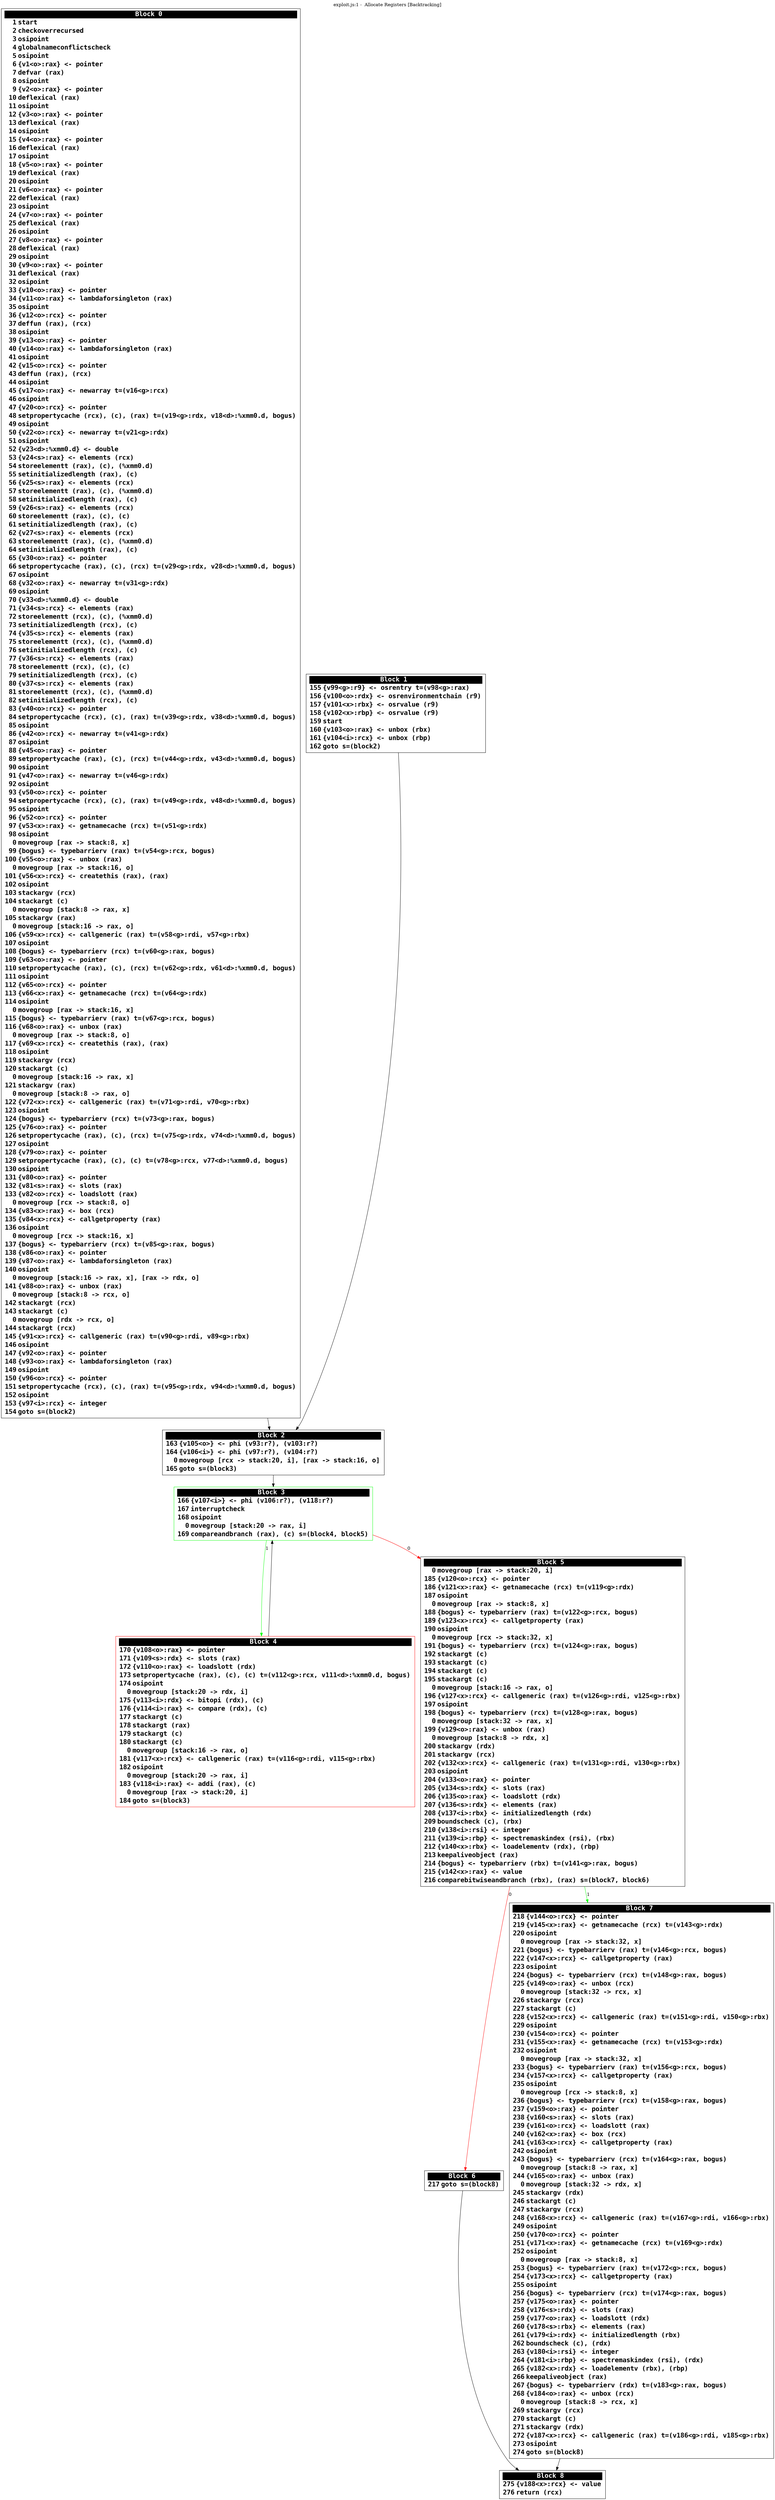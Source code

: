 digraph {
labelloc = t;
labelfontsize = 30;
label = "exploit.js:1 -  Allocate Registers [Backtracking]";
  rankdir=TB
  splines=true

  "Block0" [ shape=box fontsize=20 fontname="Consolas Bold" label=<<table border="0" cellborder="0" cellpadding="1"><tr><td align="center" bgcolor="black" colspan="3"><font color="white">Block 0 </font></td></tr><tr><td align="right" port="i1">1</td><td align="left">start</td></tr><tr><td align="right" port="i2">2</td><td align="left">checkoverrecursed</td></tr><tr><td align="right" port="i3">3</td><td align="left">osipoint</td></tr><tr><td align="right" port="i4">4</td><td align="left">globalnameconflictscheck</td></tr><tr><td align="right" port="i5">5</td><td align="left">osipoint</td></tr><tr><td align="right" port="i6">6</td><td align="left">{v1&lt;o&gt;:rax} &lt;- pointer</td></tr><tr><td align="right" port="i7">7</td><td align="left">defvar (rax)</td></tr><tr><td align="right" port="i8">8</td><td align="left">osipoint</td></tr><tr><td align="right" port="i9">9</td><td align="left">{v2&lt;o&gt;:rax} &lt;- pointer</td></tr><tr><td align="right" port="i10">10</td><td align="left">deflexical (rax)</td></tr><tr><td align="right" port="i11">11</td><td align="left">osipoint</td></tr><tr><td align="right" port="i12">12</td><td align="left">{v3&lt;o&gt;:rax} &lt;- pointer</td></tr><tr><td align="right" port="i13">13</td><td align="left">deflexical (rax)</td></tr><tr><td align="right" port="i14">14</td><td align="left">osipoint</td></tr><tr><td align="right" port="i15">15</td><td align="left">{v4&lt;o&gt;:rax} &lt;- pointer</td></tr><tr><td align="right" port="i16">16</td><td align="left">deflexical (rax)</td></tr><tr><td align="right" port="i17">17</td><td align="left">osipoint</td></tr><tr><td align="right" port="i18">18</td><td align="left">{v5&lt;o&gt;:rax} &lt;- pointer</td></tr><tr><td align="right" port="i19">19</td><td align="left">deflexical (rax)</td></tr><tr><td align="right" port="i20">20</td><td align="left">osipoint</td></tr><tr><td align="right" port="i21">21</td><td align="left">{v6&lt;o&gt;:rax} &lt;- pointer</td></tr><tr><td align="right" port="i22">22</td><td align="left">deflexical (rax)</td></tr><tr><td align="right" port="i23">23</td><td align="left">osipoint</td></tr><tr><td align="right" port="i24">24</td><td align="left">{v7&lt;o&gt;:rax} &lt;- pointer</td></tr><tr><td align="right" port="i25">25</td><td align="left">deflexical (rax)</td></tr><tr><td align="right" port="i26">26</td><td align="left">osipoint</td></tr><tr><td align="right" port="i27">27</td><td align="left">{v8&lt;o&gt;:rax} &lt;- pointer</td></tr><tr><td align="right" port="i28">28</td><td align="left">deflexical (rax)</td></tr><tr><td align="right" port="i29">29</td><td align="left">osipoint</td></tr><tr><td align="right" port="i30">30</td><td align="left">{v9&lt;o&gt;:rax} &lt;- pointer</td></tr><tr><td align="right" port="i31">31</td><td align="left">deflexical (rax)</td></tr><tr><td align="right" port="i32">32</td><td align="left">osipoint</td></tr><tr><td align="right" port="i33">33</td><td align="left">{v10&lt;o&gt;:rax} &lt;- pointer</td></tr><tr><td align="right" port="i34">34</td><td align="left">{v11&lt;o&gt;:rax} &lt;- lambdaforsingleton (rax)</td></tr><tr><td align="right" port="i35">35</td><td align="left">osipoint</td></tr><tr><td align="right" port="i36">36</td><td align="left">{v12&lt;o&gt;:rcx} &lt;- pointer</td></tr><tr><td align="right" port="i37">37</td><td align="left">deffun (rax), (rcx)</td></tr><tr><td align="right" port="i38">38</td><td align="left">osipoint</td></tr><tr><td align="right" port="i39">39</td><td align="left">{v13&lt;o&gt;:rax} &lt;- pointer</td></tr><tr><td align="right" port="i40">40</td><td align="left">{v14&lt;o&gt;:rax} &lt;- lambdaforsingleton (rax)</td></tr><tr><td align="right" port="i41">41</td><td align="left">osipoint</td></tr><tr><td align="right" port="i42">42</td><td align="left">{v15&lt;o&gt;:rcx} &lt;- pointer</td></tr><tr><td align="right" port="i43">43</td><td align="left">deffun (rax), (rcx)</td></tr><tr><td align="right" port="i44">44</td><td align="left">osipoint</td></tr><tr><td align="right" port="i45">45</td><td align="left">{v17&lt;o&gt;:rax} &lt;- newarray t=(v16&lt;g&gt;:rcx)</td></tr><tr><td align="right" port="i46">46</td><td align="left">osipoint</td></tr><tr><td align="right" port="i47">47</td><td align="left">{v20&lt;o&gt;:rcx} &lt;- pointer</td></tr><tr><td align="right" port="i48">48</td><td align="left">setpropertycache (rcx), (c), (rax) t=(v19&lt;g&gt;:rdx, v18&lt;d&gt;:%xmm0.d, bogus)</td></tr><tr><td align="right" port="i49">49</td><td align="left">osipoint</td></tr><tr><td align="right" port="i50">50</td><td align="left">{v22&lt;o&gt;:rcx} &lt;- newarray t=(v21&lt;g&gt;:rdx)</td></tr><tr><td align="right" port="i51">51</td><td align="left">osipoint</td></tr><tr><td align="right" port="i52">52</td><td align="left">{v23&lt;d&gt;:%xmm0.d} &lt;- double</td></tr><tr><td align="right" port="i53">53</td><td align="left">{v24&lt;s&gt;:rax} &lt;- elements (rcx)</td></tr><tr><td align="right" port="i54">54</td><td align="left">storeelementt (rax), (c), (%xmm0.d)</td></tr><tr><td align="right" port="i55">55</td><td align="left">setinitializedlength (rax), (c)</td></tr><tr><td align="right" port="i56">56</td><td align="left">{v25&lt;s&gt;:rax} &lt;- elements (rcx)</td></tr><tr><td align="right" port="i57">57</td><td align="left">storeelementt (rax), (c), (%xmm0.d)</td></tr><tr><td align="right" port="i58">58</td><td align="left">setinitializedlength (rax), (c)</td></tr><tr><td align="right" port="i59">59</td><td align="left">{v26&lt;s&gt;:rax} &lt;- elements (rcx)</td></tr><tr><td align="right" port="i60">60</td><td align="left">storeelementt (rax), (c), (c)</td></tr><tr><td align="right" port="i61">61</td><td align="left">setinitializedlength (rax), (c)</td></tr><tr><td align="right" port="i62">62</td><td align="left">{v27&lt;s&gt;:rax} &lt;- elements (rcx)</td></tr><tr><td align="right" port="i63">63</td><td align="left">storeelementt (rax), (c), (%xmm0.d)</td></tr><tr><td align="right" port="i64">64</td><td align="left">setinitializedlength (rax), (c)</td></tr><tr><td align="right" port="i65">65</td><td align="left">{v30&lt;o&gt;:rax} &lt;- pointer</td></tr><tr><td align="right" port="i66">66</td><td align="left">setpropertycache (rax), (c), (rcx) t=(v29&lt;g&gt;:rdx, v28&lt;d&gt;:%xmm0.d, bogus)</td></tr><tr><td align="right" port="i67">67</td><td align="left">osipoint</td></tr><tr><td align="right" port="i68">68</td><td align="left">{v32&lt;o&gt;:rax} &lt;- newarray t=(v31&lt;g&gt;:rdx)</td></tr><tr><td align="right" port="i69">69</td><td align="left">osipoint</td></tr><tr><td align="right" port="i70">70</td><td align="left">{v33&lt;d&gt;:%xmm0.d} &lt;- double</td></tr><tr><td align="right" port="i71">71</td><td align="left">{v34&lt;s&gt;:rcx} &lt;- elements (rax)</td></tr><tr><td align="right" port="i72">72</td><td align="left">storeelementt (rcx), (c), (%xmm0.d)</td></tr><tr><td align="right" port="i73">73</td><td align="left">setinitializedlength (rcx), (c)</td></tr><tr><td align="right" port="i74">74</td><td align="left">{v35&lt;s&gt;:rcx} &lt;- elements (rax)</td></tr><tr><td align="right" port="i75">75</td><td align="left">storeelementt (rcx), (c), (%xmm0.d)</td></tr><tr><td align="right" port="i76">76</td><td align="left">setinitializedlength (rcx), (c)</td></tr><tr><td align="right" port="i77">77</td><td align="left">{v36&lt;s&gt;:rcx} &lt;- elements (rax)</td></tr><tr><td align="right" port="i78">78</td><td align="left">storeelementt (rcx), (c), (c)</td></tr><tr><td align="right" port="i79">79</td><td align="left">setinitializedlength (rcx), (c)</td></tr><tr><td align="right" port="i80">80</td><td align="left">{v37&lt;s&gt;:rcx} &lt;- elements (rax)</td></tr><tr><td align="right" port="i81">81</td><td align="left">storeelementt (rcx), (c), (%xmm0.d)</td></tr><tr><td align="right" port="i82">82</td><td align="left">setinitializedlength (rcx), (c)</td></tr><tr><td align="right" port="i83">83</td><td align="left">{v40&lt;o&gt;:rcx} &lt;- pointer</td></tr><tr><td align="right" port="i84">84</td><td align="left">setpropertycache (rcx), (c), (rax) t=(v39&lt;g&gt;:rdx, v38&lt;d&gt;:%xmm0.d, bogus)</td></tr><tr><td align="right" port="i85">85</td><td align="left">osipoint</td></tr><tr><td align="right" port="i86">86</td><td align="left">{v42&lt;o&gt;:rcx} &lt;- newarray t=(v41&lt;g&gt;:rdx)</td></tr><tr><td align="right" port="i87">87</td><td align="left">osipoint</td></tr><tr><td align="right" port="i88">88</td><td align="left">{v45&lt;o&gt;:rax} &lt;- pointer</td></tr><tr><td align="right" port="i89">89</td><td align="left">setpropertycache (rax), (c), (rcx) t=(v44&lt;g&gt;:rdx, v43&lt;d&gt;:%xmm0.d, bogus)</td></tr><tr><td align="right" port="i90">90</td><td align="left">osipoint</td></tr><tr><td align="right" port="i91">91</td><td align="left">{v47&lt;o&gt;:rax} &lt;- newarray t=(v46&lt;g&gt;:rdx)</td></tr><tr><td align="right" port="i92">92</td><td align="left">osipoint</td></tr><tr><td align="right" port="i93">93</td><td align="left">{v50&lt;o&gt;:rcx} &lt;- pointer</td></tr><tr><td align="right" port="i94">94</td><td align="left">setpropertycache (rcx), (c), (rax) t=(v49&lt;g&gt;:rdx, v48&lt;d&gt;:%xmm0.d, bogus)</td></tr><tr><td align="right" port="i95">95</td><td align="left">osipoint</td></tr><tr><td align="right" port="i96">96</td><td align="left">{v52&lt;o&gt;:rcx} &lt;- pointer</td></tr><tr><td align="right" port="i97">97</td><td align="left">{v53&lt;x&gt;:rax} &lt;- getnamecache (rcx) t=(v51&lt;g&gt;:rdx)</td></tr><tr><td align="right" port="i98">98</td><td align="left">osipoint</td></tr><tr><td align="right" port="i0">0</td><td align="left">movegroup [rax -&gt; stack:8, x]</td></tr><tr><td align="right" port="i99">99</td><td align="left">{bogus} &lt;- typebarrierv (rax) t=(v54&lt;g&gt;:rcx, bogus)</td></tr><tr><td align="right" port="i100">100</td><td align="left">{v55&lt;o&gt;:rax} &lt;- unbox (rax)</td></tr><tr><td align="right" port="i0">0</td><td align="left">movegroup [rax -&gt; stack:16, o]</td></tr><tr><td align="right" port="i101">101</td><td align="left">{v56&lt;x&gt;:rcx} &lt;- createthis (rax), (rax)</td></tr><tr><td align="right" port="i102">102</td><td align="left">osipoint</td></tr><tr><td align="right" port="i103">103</td><td align="left">stackargv (rcx)</td></tr><tr><td align="right" port="i104">104</td><td align="left">stackargt (c)</td></tr><tr><td align="right" port="i0">0</td><td align="left">movegroup [stack:8 -&gt; rax, x]</td></tr><tr><td align="right" port="i105">105</td><td align="left">stackargv (rax)</td></tr><tr><td align="right" port="i0">0</td><td align="left">movegroup [stack:16 -&gt; rax, o]</td></tr><tr><td align="right" port="i106">106</td><td align="left">{v59&lt;x&gt;:rcx} &lt;- callgeneric (rax) t=(v58&lt;g&gt;:rdi, v57&lt;g&gt;:rbx)</td></tr><tr><td align="right" port="i107">107</td><td align="left">osipoint</td></tr><tr><td align="right" port="i108">108</td><td align="left">{bogus} &lt;- typebarrierv (rcx) t=(v60&lt;g&gt;:rax, bogus)</td></tr><tr><td align="right" port="i109">109</td><td align="left">{v63&lt;o&gt;:rax} &lt;- pointer</td></tr><tr><td align="right" port="i110">110</td><td align="left">setpropertycache (rax), (c), (rcx) t=(v62&lt;g&gt;:rdx, v61&lt;d&gt;:%xmm0.d, bogus)</td></tr><tr><td align="right" port="i111">111</td><td align="left">osipoint</td></tr><tr><td align="right" port="i112">112</td><td align="left">{v65&lt;o&gt;:rcx} &lt;- pointer</td></tr><tr><td align="right" port="i113">113</td><td align="left">{v66&lt;x&gt;:rax} &lt;- getnamecache (rcx) t=(v64&lt;g&gt;:rdx)</td></tr><tr><td align="right" port="i114">114</td><td align="left">osipoint</td></tr><tr><td align="right" port="i0">0</td><td align="left">movegroup [rax -&gt; stack:16, x]</td></tr><tr><td align="right" port="i115">115</td><td align="left">{bogus} &lt;- typebarrierv (rax) t=(v67&lt;g&gt;:rcx, bogus)</td></tr><tr><td align="right" port="i116">116</td><td align="left">{v68&lt;o&gt;:rax} &lt;- unbox (rax)</td></tr><tr><td align="right" port="i0">0</td><td align="left">movegroup [rax -&gt; stack:8, o]</td></tr><tr><td align="right" port="i117">117</td><td align="left">{v69&lt;x&gt;:rcx} &lt;- createthis (rax), (rax)</td></tr><tr><td align="right" port="i118">118</td><td align="left">osipoint</td></tr><tr><td align="right" port="i119">119</td><td align="left">stackargv (rcx)</td></tr><tr><td align="right" port="i120">120</td><td align="left">stackargt (c)</td></tr><tr><td align="right" port="i0">0</td><td align="left">movegroup [stack:16 -&gt; rax, x]</td></tr><tr><td align="right" port="i121">121</td><td align="left">stackargv (rax)</td></tr><tr><td align="right" port="i0">0</td><td align="left">movegroup [stack:8 -&gt; rax, o]</td></tr><tr><td align="right" port="i122">122</td><td align="left">{v72&lt;x&gt;:rcx} &lt;- callgeneric (rax) t=(v71&lt;g&gt;:rdi, v70&lt;g&gt;:rbx)</td></tr><tr><td align="right" port="i123">123</td><td align="left">osipoint</td></tr><tr><td align="right" port="i124">124</td><td align="left">{bogus} &lt;- typebarrierv (rcx) t=(v73&lt;g&gt;:rax, bogus)</td></tr><tr><td align="right" port="i125">125</td><td align="left">{v76&lt;o&gt;:rax} &lt;- pointer</td></tr><tr><td align="right" port="i126">126</td><td align="left">setpropertycache (rax), (c), (rcx) t=(v75&lt;g&gt;:rdx, v74&lt;d&gt;:%xmm0.d, bogus)</td></tr><tr><td align="right" port="i127">127</td><td align="left">osipoint</td></tr><tr><td align="right" port="i128">128</td><td align="left">{v79&lt;o&gt;:rax} &lt;- pointer</td></tr><tr><td align="right" port="i129">129</td><td align="left">setpropertycache (rax), (c), (c) t=(v78&lt;g&gt;:rcx, v77&lt;d&gt;:%xmm0.d, bogus)</td></tr><tr><td align="right" port="i130">130</td><td align="left">osipoint</td></tr><tr><td align="right" port="i131">131</td><td align="left">{v80&lt;o&gt;:rax} &lt;- pointer</td></tr><tr><td align="right" port="i132">132</td><td align="left">{v81&lt;s&gt;:rax} &lt;- slots (rax)</td></tr><tr><td align="right" port="i133">133</td><td align="left">{v82&lt;o&gt;:rcx} &lt;- loadslott (rax)</td></tr><tr><td align="right" port="i0">0</td><td align="left">movegroup [rcx -&gt; stack:8, o]</td></tr><tr><td align="right" port="i134">134</td><td align="left">{v83&lt;x&gt;:rax} &lt;- box (rcx)</td></tr><tr><td align="right" port="i135">135</td><td align="left">{v84&lt;x&gt;:rcx} &lt;- callgetproperty (rax)</td></tr><tr><td align="right" port="i136">136</td><td align="left">osipoint</td></tr><tr><td align="right" port="i0">0</td><td align="left">movegroup [rcx -&gt; stack:16, x]</td></tr><tr><td align="right" port="i137">137</td><td align="left">{bogus} &lt;- typebarrierv (rcx) t=(v85&lt;g&gt;:rax, bogus)</td></tr><tr><td align="right" port="i138">138</td><td align="left">{v86&lt;o&gt;:rax} &lt;- pointer</td></tr><tr><td align="right" port="i139">139</td><td align="left">{v87&lt;o&gt;:rax} &lt;- lambdaforsingleton (rax)</td></tr><tr><td align="right" port="i140">140</td><td align="left">osipoint</td></tr><tr><td align="right" port="i0">0</td><td align="left">movegroup [stack:16 -&gt; rax, x], [rax -&gt; rdx, o]</td></tr><tr><td align="right" port="i141">141</td><td align="left">{v88&lt;o&gt;:rax} &lt;- unbox (rax)</td></tr><tr><td align="right" port="i0">0</td><td align="left">movegroup [stack:8 -&gt; rcx, o]</td></tr><tr><td align="right" port="i142">142</td><td align="left">stackargt (rcx)</td></tr><tr><td align="right" port="i143">143</td><td align="left">stackargt (c)</td></tr><tr><td align="right" port="i0">0</td><td align="left">movegroup [rdx -&gt; rcx, o]</td></tr><tr><td align="right" port="i144">144</td><td align="left">stackargt (rcx)</td></tr><tr><td align="right" port="i145">145</td><td align="left">{v91&lt;x&gt;:rcx} &lt;- callgeneric (rax) t=(v90&lt;g&gt;:rdi, v89&lt;g&gt;:rbx)</td></tr><tr><td align="right" port="i146">146</td><td align="left">osipoint</td></tr><tr><td align="right" port="i147">147</td><td align="left">{v92&lt;o&gt;:rax} &lt;- pointer</td></tr><tr><td align="right" port="i148">148</td><td align="left">{v93&lt;o&gt;:rax} &lt;- lambdaforsingleton (rax)</td></tr><tr><td align="right" port="i149">149</td><td align="left">osipoint</td></tr><tr><td align="right" port="i150">150</td><td align="left">{v96&lt;o&gt;:rcx} &lt;- pointer</td></tr><tr><td align="right" port="i151">151</td><td align="left">setpropertycache (rcx), (c), (rax) t=(v95&lt;g&gt;:rdx, v94&lt;d&gt;:%xmm0.d, bogus)</td></tr><tr><td align="right" port="i152">152</td><td align="left">osipoint</td></tr><tr><td align="right" port="i153">153</td><td align="left">{v97&lt;i&gt;:rcx} &lt;- integer</td></tr><tr><td align="right" port="i154">154</td><td align="left">goto s=(block2)</td></tr></table>> ] ;
  "Block1" [ shape=box fontsize=20 fontname="Consolas Bold" label=<<table border="0" cellborder="0" cellpadding="1"><tr><td align="center" bgcolor="black" colspan="3"><font color="white">Block 1 </font></td></tr><tr><td align="right" port="i155">155</td><td align="left">{v99&lt;g&gt;:r9} &lt;- osrentry t=(v98&lt;g&gt;:rax)</td></tr><tr><td align="right" port="i156">156</td><td align="left">{v100&lt;o&gt;:rdx} &lt;- osrenvironmentchain (r9)</td></tr><tr><td align="right" port="i157">157</td><td align="left">{v101&lt;x&gt;:rbx} &lt;- osrvalue (r9)</td></tr><tr><td align="right" port="i158">158</td><td align="left">{v102&lt;x&gt;:rbp} &lt;- osrvalue (r9)</td></tr><tr><td align="right" port="i159">159</td><td align="left">start</td></tr><tr><td align="right" port="i160">160</td><td align="left">{v103&lt;o&gt;:rax} &lt;- unbox (rbx)</td></tr><tr><td align="right" port="i161">161</td><td align="left">{v104&lt;i&gt;:rcx} &lt;- unbox (rbp)</td></tr><tr><td align="right" port="i162">162</td><td align="left">goto s=(block2)</td></tr></table>> ] ;
  "Block2" [ shape=box fontsize=20 fontname="Consolas Bold" label=<<table border="0" cellborder="0" cellpadding="1"><tr><td align="center" bgcolor="black" colspan="3"><font color="white">Block 2 </font></td></tr><tr><td align="right" port="i163">163</td><td align="left">{v105&lt;o&gt;} &lt;- phi (v93:r?), (v103:r?)</td></tr><tr><td align="right" port="i164">164</td><td align="left">{v106&lt;i&gt;} &lt;- phi (v97:r?), (v104:r?)</td></tr><tr><td align="right" port="i0">0</td><td align="left">movegroup [rcx -&gt; stack:20, i], [rax -&gt; stack:16, o]</td></tr><tr><td align="right" port="i165">165</td><td align="left">goto s=(block3)</td></tr></table>> ] ;
  "Block3" [ color=green shape=box fontsize=20 fontname="Consolas Bold" label=<<table border="0" cellborder="0" cellpadding="1"><tr><td align="center" bgcolor="black" colspan="3"><font color="white">Block 3 </font></td></tr><tr><td align="right" port="i166">166</td><td align="left">{v107&lt;i&gt;} &lt;- phi (v106:r?), (v118:r?)</td></tr><tr><td align="right" port="i167">167</td><td align="left">interruptcheck</td></tr><tr><td align="right" port="i168">168</td><td align="left">osipoint</td></tr><tr><td align="right" port="i0">0</td><td align="left">movegroup [stack:20 -&gt; rax, i]</td></tr><tr><td align="right" port="i169">169</td><td align="left">compareandbranch (rax), (c) s=(block4, block5)</td></tr></table>> ] ;
  "Block4" [ color=red shape=box fontsize=20 fontname="Consolas Bold" label=<<table border="0" cellborder="0" cellpadding="1"><tr><td align="center" bgcolor="black" colspan="3"><font color="white">Block 4 </font></td></tr><tr><td align="right" port="i170">170</td><td align="left">{v108&lt;o&gt;:rax} &lt;- pointer</td></tr><tr><td align="right" port="i171">171</td><td align="left">{v109&lt;s&gt;:rdx} &lt;- slots (rax)</td></tr><tr><td align="right" port="i172">172</td><td align="left">{v110&lt;o&gt;:rax} &lt;- loadslott (rdx)</td></tr><tr><td align="right" port="i173">173</td><td align="left">setpropertycache (rax), (c), (c) t=(v112&lt;g&gt;:rcx, v111&lt;d&gt;:%xmm0.d, bogus)</td></tr><tr><td align="right" port="i174">174</td><td align="left">osipoint</td></tr><tr><td align="right" port="i0">0</td><td align="left">movegroup [stack:20 -&gt; rdx, i]</td></tr><tr><td align="right" port="i175">175</td><td align="left">{v113&lt;i&gt;:rdx} &lt;- bitopi (rdx), (c)</td></tr><tr><td align="right" port="i176">176</td><td align="left">{v114&lt;i&gt;:rax} &lt;- compare (rdx), (c)</td></tr><tr><td align="right" port="i177">177</td><td align="left">stackargt (c)</td></tr><tr><td align="right" port="i178">178</td><td align="left">stackargt (rax)</td></tr><tr><td align="right" port="i179">179</td><td align="left">stackargt (c)</td></tr><tr><td align="right" port="i180">180</td><td align="left">stackargt (c)</td></tr><tr><td align="right" port="i0">0</td><td align="left">movegroup [stack:16 -&gt; rax, o]</td></tr><tr><td align="right" port="i181">181</td><td align="left">{v117&lt;x&gt;:rcx} &lt;- callgeneric (rax) t=(v116&lt;g&gt;:rdi, v115&lt;g&gt;:rbx)</td></tr><tr><td align="right" port="i182">182</td><td align="left">osipoint</td></tr><tr><td align="right" port="i0">0</td><td align="left">movegroup [stack:20 -&gt; rax, i]</td></tr><tr><td align="right" port="i183">183</td><td align="left">{v118&lt;i&gt;:rax} &lt;- addi (rax), (c)</td></tr><tr><td align="right" port="i0">0</td><td align="left">movegroup [rax -&gt; stack:20, i]</td></tr><tr><td align="right" port="i184">184</td><td align="left">goto s=(block3)</td></tr></table>> ] ;
  "Block5" [ shape=box fontsize=20 fontname="Consolas Bold" label=<<table border="0" cellborder="0" cellpadding="1"><tr><td align="center" bgcolor="black" colspan="3"><font color="white">Block 5 </font></td></tr><tr><td align="right" port="i0">0</td><td align="left">movegroup [rax -&gt; stack:20, i]</td></tr><tr><td align="right" port="i185">185</td><td align="left">{v120&lt;o&gt;:rcx} &lt;- pointer</td></tr><tr><td align="right" port="i186">186</td><td align="left">{v121&lt;x&gt;:rax} &lt;- getnamecache (rcx) t=(v119&lt;g&gt;:rdx)</td></tr><tr><td align="right" port="i187">187</td><td align="left">osipoint</td></tr><tr><td align="right" port="i0">0</td><td align="left">movegroup [rax -&gt; stack:8, x]</td></tr><tr><td align="right" port="i188">188</td><td align="left">{bogus} &lt;- typebarrierv (rax) t=(v122&lt;g&gt;:rcx, bogus)</td></tr><tr><td align="right" port="i189">189</td><td align="left">{v123&lt;x&gt;:rcx} &lt;- callgetproperty (rax)</td></tr><tr><td align="right" port="i190">190</td><td align="left">osipoint</td></tr><tr><td align="right" port="i0">0</td><td align="left">movegroup [rcx -&gt; stack:32, x]</td></tr><tr><td align="right" port="i191">191</td><td align="left">{bogus} &lt;- typebarrierv (rcx) t=(v124&lt;g&gt;:rax, bogus)</td></tr><tr><td align="right" port="i192">192</td><td align="left">stackargt (c)</td></tr><tr><td align="right" port="i193">193</td><td align="left">stackargt (c)</td></tr><tr><td align="right" port="i194">194</td><td align="left">stackargt (c)</td></tr><tr><td align="right" port="i195">195</td><td align="left">stackargt (c)</td></tr><tr><td align="right" port="i0">0</td><td align="left">movegroup [stack:16 -&gt; rax, o]</td></tr><tr><td align="right" port="i196">196</td><td align="left">{v127&lt;x&gt;:rcx} &lt;- callgeneric (rax) t=(v126&lt;g&gt;:rdi, v125&lt;g&gt;:rbx)</td></tr><tr><td align="right" port="i197">197</td><td align="left">osipoint</td></tr><tr><td align="right" port="i198">198</td><td align="left">{bogus} &lt;- typebarrierv (rcx) t=(v128&lt;g&gt;:rax, bogus)</td></tr><tr><td align="right" port="i0">0</td><td align="left">movegroup [stack:32 -&gt; rax, x]</td></tr><tr><td align="right" port="i199">199</td><td align="left">{v129&lt;o&gt;:rax} &lt;- unbox (rax)</td></tr><tr><td align="right" port="i0">0</td><td align="left">movegroup [stack:8 -&gt; rdx, x]</td></tr><tr><td align="right" port="i200">200</td><td align="left">stackargv (rdx)</td></tr><tr><td align="right" port="i201">201</td><td align="left">stackargv (rcx)</td></tr><tr><td align="right" port="i202">202</td><td align="left">{v132&lt;x&gt;:rcx} &lt;- callgeneric (rax) t=(v131&lt;g&gt;:rdi, v130&lt;g&gt;:rbx)</td></tr><tr><td align="right" port="i203">203</td><td align="left">osipoint</td></tr><tr><td align="right" port="i204">204</td><td align="left">{v133&lt;o&gt;:rax} &lt;- pointer</td></tr><tr><td align="right" port="i205">205</td><td align="left">{v134&lt;s&gt;:rdx} &lt;- slots (rax)</td></tr><tr><td align="right" port="i206">206</td><td align="left">{v135&lt;o&gt;:rax} &lt;- loadslott (rdx)</td></tr><tr><td align="right" port="i207">207</td><td align="left">{v136&lt;s&gt;:rdx} &lt;- elements (rax)</td></tr><tr><td align="right" port="i208">208</td><td align="left">{v137&lt;i&gt;:rbx} &lt;- initializedlength (rdx)</td></tr><tr><td align="right" port="i209">209</td><td align="left">boundscheck (c), (rbx)</td></tr><tr><td align="right" port="i210">210</td><td align="left">{v138&lt;i&gt;:rsi} &lt;- integer</td></tr><tr><td align="right" port="i211">211</td><td align="left">{v139&lt;i&gt;:rbp} &lt;- spectremaskindex (rsi), (rbx)</td></tr><tr><td align="right" port="i212">212</td><td align="left">{v140&lt;x&gt;:rbx} &lt;- loadelementv (rdx), (rbp)</td></tr><tr><td align="right" port="i213">213</td><td align="left">keepaliveobject (rax)</td></tr><tr><td align="right" port="i214">214</td><td align="left">{bogus} &lt;- typebarrierv (rbx) t=(v141&lt;g&gt;:rax, bogus)</td></tr><tr><td align="right" port="i215">215</td><td align="left">{v142&lt;x&gt;:rax} &lt;- value</td></tr><tr><td align="right" port="i216">216</td><td align="left">comparebitwiseandbranch (rbx), (rax) s=(block7, block6)</td></tr></table>> ] ;
  "Block6" [ shape=box fontsize=20 fontname="Consolas Bold" label=<<table border="0" cellborder="0" cellpadding="1"><tr><td align="center" bgcolor="black" colspan="3"><font color="white">Block 6 </font></td></tr><tr><td align="right" port="i217">217</td><td align="left">goto s=(block8)</td></tr></table>> ] ;
  "Block7" [ shape=box fontsize=20 fontname="Consolas Bold" label=<<table border="0" cellborder="0" cellpadding="1"><tr><td align="center" bgcolor="black" colspan="3"><font color="white">Block 7 </font></td></tr><tr><td align="right" port="i218">218</td><td align="left">{v144&lt;o&gt;:rcx} &lt;- pointer</td></tr><tr><td align="right" port="i219">219</td><td align="left">{v145&lt;x&gt;:rax} &lt;- getnamecache (rcx) t=(v143&lt;g&gt;:rdx)</td></tr><tr><td align="right" port="i220">220</td><td align="left">osipoint</td></tr><tr><td align="right" port="i0">0</td><td align="left">movegroup [rax -&gt; stack:32, x]</td></tr><tr><td align="right" port="i221">221</td><td align="left">{bogus} &lt;- typebarrierv (rax) t=(v146&lt;g&gt;:rcx, bogus)</td></tr><tr><td align="right" port="i222">222</td><td align="left">{v147&lt;x&gt;:rcx} &lt;- callgetproperty (rax)</td></tr><tr><td align="right" port="i223">223</td><td align="left">osipoint</td></tr><tr><td align="right" port="i224">224</td><td align="left">{bogus} &lt;- typebarrierv (rcx) t=(v148&lt;g&gt;:rax, bogus)</td></tr><tr><td align="right" port="i225">225</td><td align="left">{v149&lt;o&gt;:rax} &lt;- unbox (rcx)</td></tr><tr><td align="right" port="i0">0</td><td align="left">movegroup [stack:32 -&gt; rcx, x]</td></tr><tr><td align="right" port="i226">226</td><td align="left">stackargv (rcx)</td></tr><tr><td align="right" port="i227">227</td><td align="left">stackargt (c)</td></tr><tr><td align="right" port="i228">228</td><td align="left">{v152&lt;x&gt;:rcx} &lt;- callgeneric (rax) t=(v151&lt;g&gt;:rdi, v150&lt;g&gt;:rbx)</td></tr><tr><td align="right" port="i229">229</td><td align="left">osipoint</td></tr><tr><td align="right" port="i230">230</td><td align="left">{v154&lt;o&gt;:rcx} &lt;- pointer</td></tr><tr><td align="right" port="i231">231</td><td align="left">{v155&lt;x&gt;:rax} &lt;- getnamecache (rcx) t=(v153&lt;g&gt;:rdx)</td></tr><tr><td align="right" port="i232">232</td><td align="left">osipoint</td></tr><tr><td align="right" port="i0">0</td><td align="left">movegroup [rax -&gt; stack:32, x]</td></tr><tr><td align="right" port="i233">233</td><td align="left">{bogus} &lt;- typebarrierv (rax) t=(v156&lt;g&gt;:rcx, bogus)</td></tr><tr><td align="right" port="i234">234</td><td align="left">{v157&lt;x&gt;:rcx} &lt;- callgetproperty (rax)</td></tr><tr><td align="right" port="i235">235</td><td align="left">osipoint</td></tr><tr><td align="right" port="i0">0</td><td align="left">movegroup [rcx -&gt; stack:8, x]</td></tr><tr><td align="right" port="i236">236</td><td align="left">{bogus} &lt;- typebarrierv (rcx) t=(v158&lt;g&gt;:rax, bogus)</td></tr><tr><td align="right" port="i237">237</td><td align="left">{v159&lt;o&gt;:rax} &lt;- pointer</td></tr><tr><td align="right" port="i238">238</td><td align="left">{v160&lt;s&gt;:rax} &lt;- slots (rax)</td></tr><tr><td align="right" port="i239">239</td><td align="left">{v161&lt;o&gt;:rcx} &lt;- loadslott (rax)</td></tr><tr><td align="right" port="i240">240</td><td align="left">{v162&lt;x&gt;:rax} &lt;- box (rcx)</td></tr><tr><td align="right" port="i241">241</td><td align="left">{v163&lt;x&gt;:rcx} &lt;- callgetproperty (rax)</td></tr><tr><td align="right" port="i242">242</td><td align="left">osipoint</td></tr><tr><td align="right" port="i243">243</td><td align="left">{bogus} &lt;- typebarrierv (rcx) t=(v164&lt;g&gt;:rax, bogus)</td></tr><tr><td align="right" port="i0">0</td><td align="left">movegroup [stack:8 -&gt; rax, x]</td></tr><tr><td align="right" port="i244">244</td><td align="left">{v165&lt;o&gt;:rax} &lt;- unbox (rax)</td></tr><tr><td align="right" port="i0">0</td><td align="left">movegroup [stack:32 -&gt; rdx, x]</td></tr><tr><td align="right" port="i245">245</td><td align="left">stackargv (rdx)</td></tr><tr><td align="right" port="i246">246</td><td align="left">stackargt (c)</td></tr><tr><td align="right" port="i247">247</td><td align="left">stackargv (rcx)</td></tr><tr><td align="right" port="i248">248</td><td align="left">{v168&lt;x&gt;:rcx} &lt;- callgeneric (rax) t=(v167&lt;g&gt;:rdi, v166&lt;g&gt;:rbx)</td></tr><tr><td align="right" port="i249">249</td><td align="left">osipoint</td></tr><tr><td align="right" port="i250">250</td><td align="left">{v170&lt;o&gt;:rcx} &lt;- pointer</td></tr><tr><td align="right" port="i251">251</td><td align="left">{v171&lt;x&gt;:rax} &lt;- getnamecache (rcx) t=(v169&lt;g&gt;:rdx)</td></tr><tr><td align="right" port="i252">252</td><td align="left">osipoint</td></tr><tr><td align="right" port="i0">0</td><td align="left">movegroup [rax -&gt; stack:8, x]</td></tr><tr><td align="right" port="i253">253</td><td align="left">{bogus} &lt;- typebarrierv (rax) t=(v172&lt;g&gt;:rcx, bogus)</td></tr><tr><td align="right" port="i254">254</td><td align="left">{v173&lt;x&gt;:rcx} &lt;- callgetproperty (rax)</td></tr><tr><td align="right" port="i255">255</td><td align="left">osipoint</td></tr><tr><td align="right" port="i256">256</td><td align="left">{bogus} &lt;- typebarrierv (rcx) t=(v174&lt;g&gt;:rax, bogus)</td></tr><tr><td align="right" port="i257">257</td><td align="left">{v175&lt;o&gt;:rax} &lt;- pointer</td></tr><tr><td align="right" port="i258">258</td><td align="left">{v176&lt;s&gt;:rdx} &lt;- slots (rax)</td></tr><tr><td align="right" port="i259">259</td><td align="left">{v177&lt;o&gt;:rax} &lt;- loadslott (rdx)</td></tr><tr><td align="right" port="i260">260</td><td align="left">{v178&lt;s&gt;:rbx} &lt;- elements (rax)</td></tr><tr><td align="right" port="i261">261</td><td align="left">{v179&lt;i&gt;:rdx} &lt;- initializedlength (rbx)</td></tr><tr><td align="right" port="i262">262</td><td align="left">boundscheck (c), (rdx)</td></tr><tr><td align="right" port="i263">263</td><td align="left">{v180&lt;i&gt;:rsi} &lt;- integer</td></tr><tr><td align="right" port="i264">264</td><td align="left">{v181&lt;i&gt;:rbp} &lt;- spectremaskindex (rsi), (rdx)</td></tr><tr><td align="right" port="i265">265</td><td align="left">{v182&lt;x&gt;:rdx} &lt;- loadelementv (rbx), (rbp)</td></tr><tr><td align="right" port="i266">266</td><td align="left">keepaliveobject (rax)</td></tr><tr><td align="right" port="i267">267</td><td align="left">{bogus} &lt;- typebarrierv (rdx) t=(v183&lt;g&gt;:rax, bogus)</td></tr><tr><td align="right" port="i268">268</td><td align="left">{v184&lt;o&gt;:rax} &lt;- unbox (rcx)</td></tr><tr><td align="right" port="i0">0</td><td align="left">movegroup [stack:8 -&gt; rcx, x]</td></tr><tr><td align="right" port="i269">269</td><td align="left">stackargv (rcx)</td></tr><tr><td align="right" port="i270">270</td><td align="left">stackargt (c)</td></tr><tr><td align="right" port="i271">271</td><td align="left">stackargv (rdx)</td></tr><tr><td align="right" port="i272">272</td><td align="left">{v187&lt;x&gt;:rcx} &lt;- callgeneric (rax) t=(v186&lt;g&gt;:rdi, v185&lt;g&gt;:rbx)</td></tr><tr><td align="right" port="i273">273</td><td align="left">osipoint</td></tr><tr><td align="right" port="i274">274</td><td align="left">goto s=(block8)</td></tr></table>> ] ;
  "Block8" [ shape=box fontsize=20 fontname="Consolas Bold" label=<<table border="0" cellborder="0" cellpadding="1"><tr><td align="center" bgcolor="black" colspan="3"><font color="white">Block 8 </font></td></tr><tr><td align="right" port="i275">275</td><td align="left">{v188&lt;x&gt;:rcx} &lt;- value</td></tr><tr><td align="right" port="i276">276</td><td align="left">return (rcx)</td></tr></table>> ] ;

  "Block0" -> "Block2" ;
  "Block1" -> "Block2" ;
  "Block2" -> "Block3" ;
  "Block3" -> "Block4" [ color=green label=1 ] ;
  "Block3" -> "Block5" [ color=red label=0 ] ;
  "Block4" -> "Block3" ;
  "Block5" -> "Block7" [ color=green label=1 ] ;
  "Block5" -> "Block6" [ color=red label=0 ] ;
  "Block6" -> "Block8" ;
  "Block7" -> "Block8" ;
}
